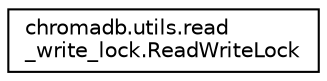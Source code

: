digraph "Graphical Class Hierarchy"
{
 // LATEX_PDF_SIZE
  edge [fontname="Helvetica",fontsize="10",labelfontname="Helvetica",labelfontsize="10"];
  node [fontname="Helvetica",fontsize="10",shape=record];
  rankdir="LR";
  Node0 [label="chromadb.utils.read\l_write_lock.ReadWriteLock",height=0.2,width=0.4,color="black", fillcolor="white", style="filled",URL="$classchromadb_1_1utils_1_1read__write__lock_1_1ReadWriteLock.html",tooltip=" "];
}
